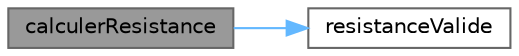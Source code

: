 digraph "calculerResistance"
{
 // INTERACTIVE_SVG=YES
 // LATEX_PDF_SIZE
  bgcolor="transparent";
  edge [fontname=Helvetica,fontsize=10,labelfontname=Helvetica,labelfontsize=10];
  node [fontname=Helvetica,fontsize=10,shape=box,height=0.2,width=0.4];
  rankdir="LR";
  Node1 [id="Node000001",label="calculerResistance",height=0.2,width=0.4,color="gray40", fillcolor="grey60", style="filled", fontcolor="black",tooltip="Calcule la résistance depuis la mesure différentielle."];
  Node1 -> Node2 [id="edge1_Node000001_Node000002",color="steelblue1",style="solid",tooltip=" "];
  Node2 [id="Node000002",label="resistanceValide",height=0.2,width=0.4,color="grey40", fillcolor="white", style="filled",URL="$_mesure___r_e_s___s_i_m_p_l_e_8ino.html#aea848bb4a005524a574f94adbc6c65f0",tooltip="Valide une mesure de résistance."];
}
